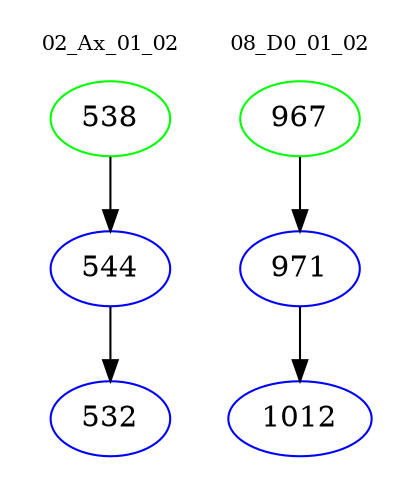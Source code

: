 digraph{
subgraph cluster_0 {
color = white
label = "02_Ax_01_02";
fontsize=10;
T0_538 [label="538", color="green"]
T0_538 -> T0_544 [color="black"]
T0_544 [label="544", color="blue"]
T0_544 -> T0_532 [color="black"]
T0_532 [label="532", color="blue"]
}
subgraph cluster_1 {
color = white
label = "08_D0_01_02";
fontsize=10;
T1_967 [label="967", color="green"]
T1_967 -> T1_971 [color="black"]
T1_971 [label="971", color="blue"]
T1_971 -> T1_1012 [color="black"]
T1_1012 [label="1012", color="blue"]
}
}
